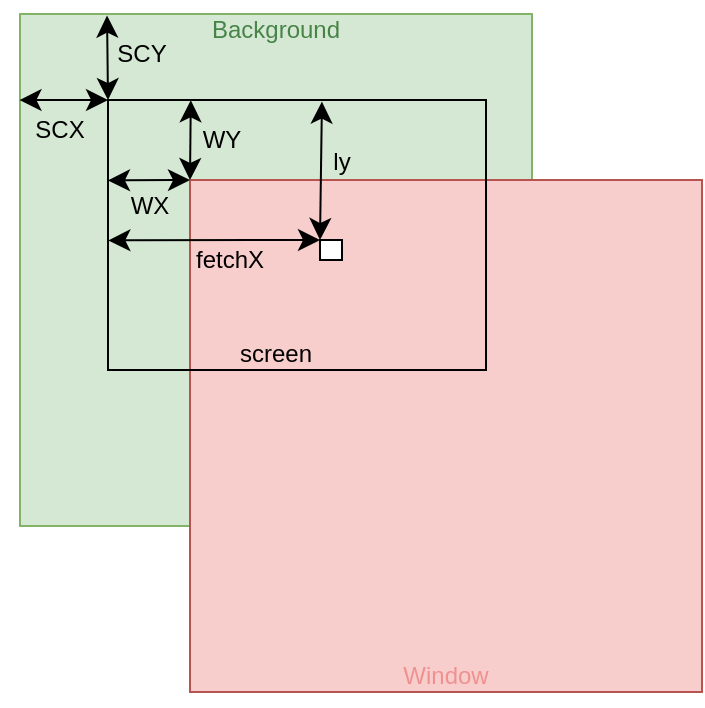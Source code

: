 <mxfile version="26.0.13">
  <diagram name="第 1 页" id="pQupIZTRXh9TVV2MBOUe">
    <mxGraphModel dx="1098" dy="843" grid="0" gridSize="10" guides="1" tooltips="1" connect="1" arrows="1" fold="1" page="0" pageScale="1" pageWidth="827" pageHeight="1169" math="0" shadow="0">
      <root>
        <mxCell id="0" />
        <mxCell id="1" parent="0" />
        <mxCell id="rT3CG7FHR_cFaqlHVHxa-4" value="" style="whiteSpace=wrap;html=1;aspect=fixed;imageWidth=256;imageHeight=256;fillColor=#d5e8d4;strokeColor=#82b366;" parent="1" vertex="1">
          <mxGeometry x="-88" y="-20" width="256" height="256" as="geometry" />
        </mxCell>
        <mxCell id="rT3CG7FHR_cFaqlHVHxa-6" value="" style="whiteSpace=wrap;html=1;aspect=fixed;imageWidth=256;imageHeight=256;fillColor=#f8cecc;strokeColor=#b85450;" parent="1" vertex="1">
          <mxGeometry x="-3" y="63" width="256" height="256" as="geometry" />
        </mxCell>
        <mxCell id="rT3CG7FHR_cFaqlHVHxa-7" value="" style="rounded=0;whiteSpace=wrap;html=1;fillColor=none;" parent="1" vertex="1">
          <mxGeometry x="-44" y="23" width="189" height="135" as="geometry" />
        </mxCell>
        <mxCell id="rT3CG7FHR_cFaqlHVHxa-11" value="" style="endArrow=classic;startArrow=classic;html=1;rounded=0;fontSize=12;startSize=8;endSize=8;curved=1;entryX=0;entryY=0;entryDx=0;entryDy=0;exitX=-0.001;exitY=0.168;exitDx=0;exitDy=0;exitPerimeter=0;" parent="1" source="rT3CG7FHR_cFaqlHVHxa-4" target="rT3CG7FHR_cFaqlHVHxa-7" edge="1">
          <mxGeometry width="50" height="50" relative="1" as="geometry">
            <mxPoint x="-164" y="95" as="sourcePoint" />
            <mxPoint x="-105" y="98" as="targetPoint" />
          </mxGeometry>
        </mxCell>
        <mxCell id="rT3CG7FHR_cFaqlHVHxa-12" value="" style="endArrow=classic;startArrow=classic;html=1;rounded=0;fontSize=12;startSize=8;endSize=8;curved=1;exitX=0;exitY=0;exitDx=0;exitDy=0;entryX=0.17;entryY=0.003;entryDx=0;entryDy=0;entryPerimeter=0;" parent="1" source="rT3CG7FHR_cFaqlHVHxa-7" target="rT3CG7FHR_cFaqlHVHxa-4" edge="1">
          <mxGeometry width="50" height="50" relative="1" as="geometry">
            <mxPoint x="-40" y="6" as="sourcePoint" />
            <mxPoint x="10" y="-44" as="targetPoint" />
          </mxGeometry>
        </mxCell>
        <mxCell id="rT3CG7FHR_cFaqlHVHxa-15" value="" style="endArrow=classic;startArrow=classic;html=1;rounded=0;fontSize=12;startSize=8;endSize=8;curved=1;entryX=0.566;entryY=0.006;entryDx=0;entryDy=0;entryPerimeter=0;exitX=0;exitY=0;exitDx=0;exitDy=0;" parent="1" source="rT3CG7FHR_cFaqlHVHxa-16" target="rT3CG7FHR_cFaqlHVHxa-7" edge="1">
          <mxGeometry width="50" height="50" relative="1" as="geometry">
            <mxPoint x="14" y="117" as="sourcePoint" />
            <mxPoint x="64" y="67" as="targetPoint" />
          </mxGeometry>
        </mxCell>
        <mxCell id="rT3CG7FHR_cFaqlHVHxa-16" value="" style="rounded=0;whiteSpace=wrap;html=1;" parent="1" vertex="1">
          <mxGeometry x="62" y="93" width="11" height="10" as="geometry" />
        </mxCell>
        <mxCell id="rT3CG7FHR_cFaqlHVHxa-17" value="" style="endArrow=classic;startArrow=classic;html=1;rounded=0;fontSize=12;startSize=8;endSize=8;curved=1;entryX=0;entryY=0;entryDx=0;entryDy=0;exitX=0.001;exitY=0.52;exitDx=0;exitDy=0;exitPerimeter=0;" parent="1" source="rT3CG7FHR_cFaqlHVHxa-7" target="rT3CG7FHR_cFaqlHVHxa-16" edge="1">
          <mxGeometry width="50" height="50" relative="1" as="geometry">
            <mxPoint x="99" y="177" as="sourcePoint" />
            <mxPoint x="149" y="127" as="targetPoint" />
          </mxGeometry>
        </mxCell>
        <mxCell id="rT3CG7FHR_cFaqlHVHxa-20" value="" style="endArrow=classic;startArrow=classic;html=1;rounded=0;fontSize=12;startSize=8;endSize=8;curved=1;entryX=0;entryY=0;entryDx=0;entryDy=0;exitX=0;exitY=0.298;exitDx=0;exitDy=0;exitPerimeter=0;" parent="1" source="rT3CG7FHR_cFaqlHVHxa-7" target="rT3CG7FHR_cFaqlHVHxa-6" edge="1">
          <mxGeometry width="50" height="50" relative="1" as="geometry">
            <mxPoint x="-34" y="119" as="sourcePoint" />
            <mxPoint x="16" y="69" as="targetPoint" />
          </mxGeometry>
        </mxCell>
        <mxCell id="rT3CG7FHR_cFaqlHVHxa-24" value="" style="endArrow=classic;startArrow=classic;html=1;rounded=0;fontSize=12;startSize=8;endSize=8;curved=1;exitX=0;exitY=0;exitDx=0;exitDy=0;entryX=0.219;entryY=0.001;entryDx=0;entryDy=0;entryPerimeter=0;" parent="1" source="rT3CG7FHR_cFaqlHVHxa-6" target="rT3CG7FHR_cFaqlHVHxa-7" edge="1">
          <mxGeometry width="50" height="50" relative="1" as="geometry">
            <mxPoint x="8" y="84" as="sourcePoint" />
            <mxPoint x="58" y="34" as="targetPoint" />
          </mxGeometry>
        </mxCell>
        <mxCell id="rT3CG7FHR_cFaqlHVHxa-27" value="SCY" style="text;html=1;align=center;verticalAlign=middle;whiteSpace=wrap;rounded=0;" parent="1" vertex="1">
          <mxGeometry x="-57" y="-15" width="60" height="30" as="geometry" />
        </mxCell>
        <mxCell id="rT3CG7FHR_cFaqlHVHxa-28" value="SCX" style="text;html=1;align=center;verticalAlign=middle;whiteSpace=wrap;rounded=0;" parent="1" vertex="1">
          <mxGeometry x="-98" y="23" width="60" height="30" as="geometry" />
        </mxCell>
        <mxCell id="rT3CG7FHR_cFaqlHVHxa-29" value="WY" style="text;html=1;align=center;verticalAlign=middle;whiteSpace=wrap;rounded=0;" parent="1" vertex="1">
          <mxGeometry x="-17" y="28" width="60" height="30" as="geometry" />
        </mxCell>
        <mxCell id="rT3CG7FHR_cFaqlHVHxa-30" value="WX" style="text;html=1;align=center;verticalAlign=middle;whiteSpace=wrap;rounded=0;" parent="1" vertex="1">
          <mxGeometry x="-53" y="61" width="60" height="30" as="geometry" />
        </mxCell>
        <mxCell id="rT3CG7FHR_cFaqlHVHxa-31" value="Background" style="text;html=1;align=center;verticalAlign=middle;whiteSpace=wrap;rounded=0;fontColor=light-dark(#488448,#003D00);" parent="1" vertex="1">
          <mxGeometry x="10" y="-27" width="60" height="30" as="geometry" />
        </mxCell>
        <mxCell id="rT3CG7FHR_cFaqlHVHxa-32" value="Window" style="text;html=1;align=center;verticalAlign=middle;whiteSpace=wrap;rounded=0;fontColor=#EE9191;" parent="1" vertex="1">
          <mxGeometry x="95" y="296" width="60" height="30" as="geometry" />
        </mxCell>
        <mxCell id="rT3CG7FHR_cFaqlHVHxa-33" value="screen" style="text;html=1;align=center;verticalAlign=middle;whiteSpace=wrap;rounded=0;" parent="1" vertex="1">
          <mxGeometry x="10" y="135" width="60" height="30" as="geometry" />
        </mxCell>
        <mxCell id="csuXsUffj-vOWsT2Wi1n-1" value="fetchX" style="text;html=1;align=center;verticalAlign=middle;whiteSpace=wrap;rounded=0;" vertex="1" parent="1">
          <mxGeometry x="-13" y="88" width="60" height="30" as="geometry" />
        </mxCell>
        <mxCell id="csuXsUffj-vOWsT2Wi1n-2" value="ly" style="text;html=1;align=center;verticalAlign=middle;whiteSpace=wrap;rounded=0;" vertex="1" parent="1">
          <mxGeometry x="43" y="39" width="60" height="30" as="geometry" />
        </mxCell>
      </root>
    </mxGraphModel>
  </diagram>
</mxfile>

